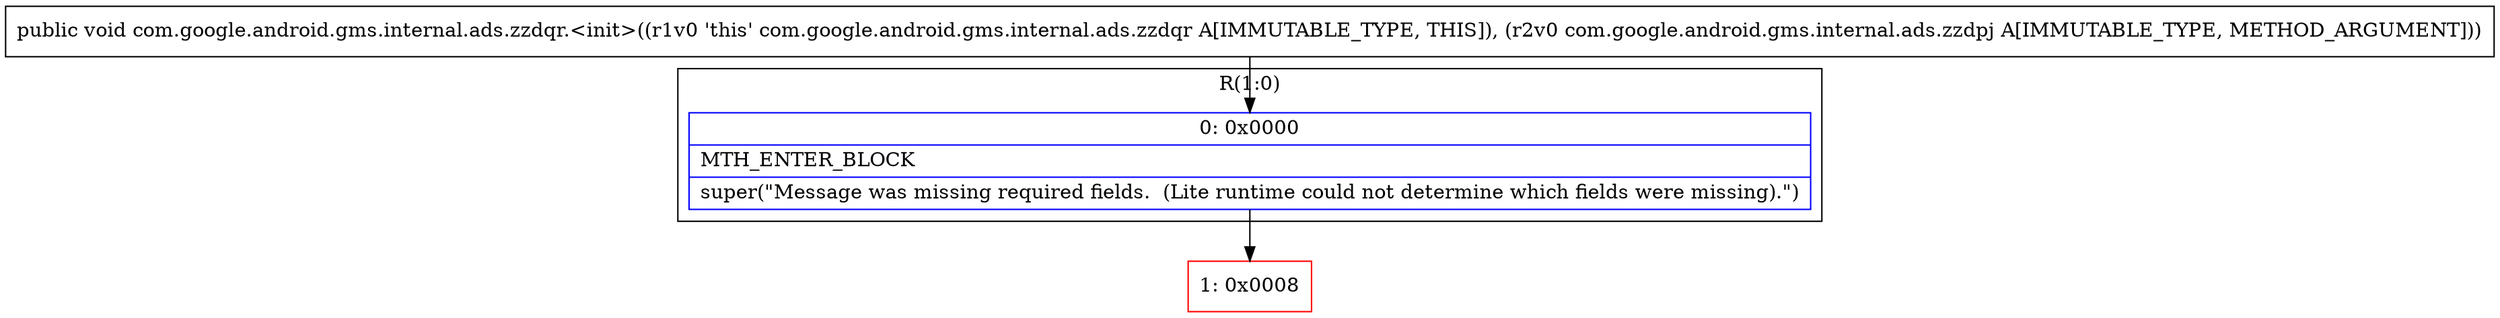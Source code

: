 digraph "CFG forcom.google.android.gms.internal.ads.zzdqr.\<init\>(Lcom\/google\/android\/gms\/internal\/ads\/zzdpj;)V" {
subgraph cluster_Region_1276551846 {
label = "R(1:0)";
node [shape=record,color=blue];
Node_0 [shape=record,label="{0\:\ 0x0000|MTH_ENTER_BLOCK\l|super(\"Message was missing required fields.  (Lite runtime could not determine which fields were missing).\")\l}"];
}
Node_1 [shape=record,color=red,label="{1\:\ 0x0008}"];
MethodNode[shape=record,label="{public void com.google.android.gms.internal.ads.zzdqr.\<init\>((r1v0 'this' com.google.android.gms.internal.ads.zzdqr A[IMMUTABLE_TYPE, THIS]), (r2v0 com.google.android.gms.internal.ads.zzdpj A[IMMUTABLE_TYPE, METHOD_ARGUMENT])) }"];
MethodNode -> Node_0;
Node_0 -> Node_1;
}

